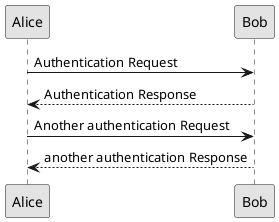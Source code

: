 @startuml
    skinparam monochrome true
    Alice -> Bob: Authentication Request
    Bob --> Alice: Authentication Response
    Alice -> Bob: Another authentication Request
    Alice <-- Bob: another authentication Response
    @enduml
